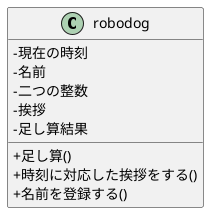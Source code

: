 @startuml
skinparam classAttributeIconSize 0
class robodog {
 -現在の時刻
 -名前
 -二つの整数
 -挨拶
 -足し算結果
 +足し算()
 +時刻に対応した挨拶をする()
 +名前を登録する()
}
@enduml
